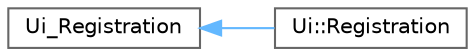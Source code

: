 digraph "Graphical Class Hierarchy"
{
 // LATEX_PDF_SIZE
  bgcolor="transparent";
  edge [fontname=Helvetica,fontsize=10,labelfontname=Helvetica,labelfontsize=10];
  node [fontname=Helvetica,fontsize=10,shape=box,height=0.2,width=0.4];
  rankdir="LR";
  Node0 [id="Node000000",label="Ui_Registration",height=0.2,width=0.4,color="grey40", fillcolor="white", style="filled",URL="$classUi__Registration.html",tooltip=" "];
  Node0 -> Node1 [id="edge19_Node000000_Node000001",dir="back",color="steelblue1",style="solid",tooltip=" "];
  Node1 [id="Node000001",label="Ui::Registration",height=0.2,width=0.4,color="grey40", fillcolor="white", style="filled",URL="$classUi_1_1Registration.html",tooltip=" "];
}
